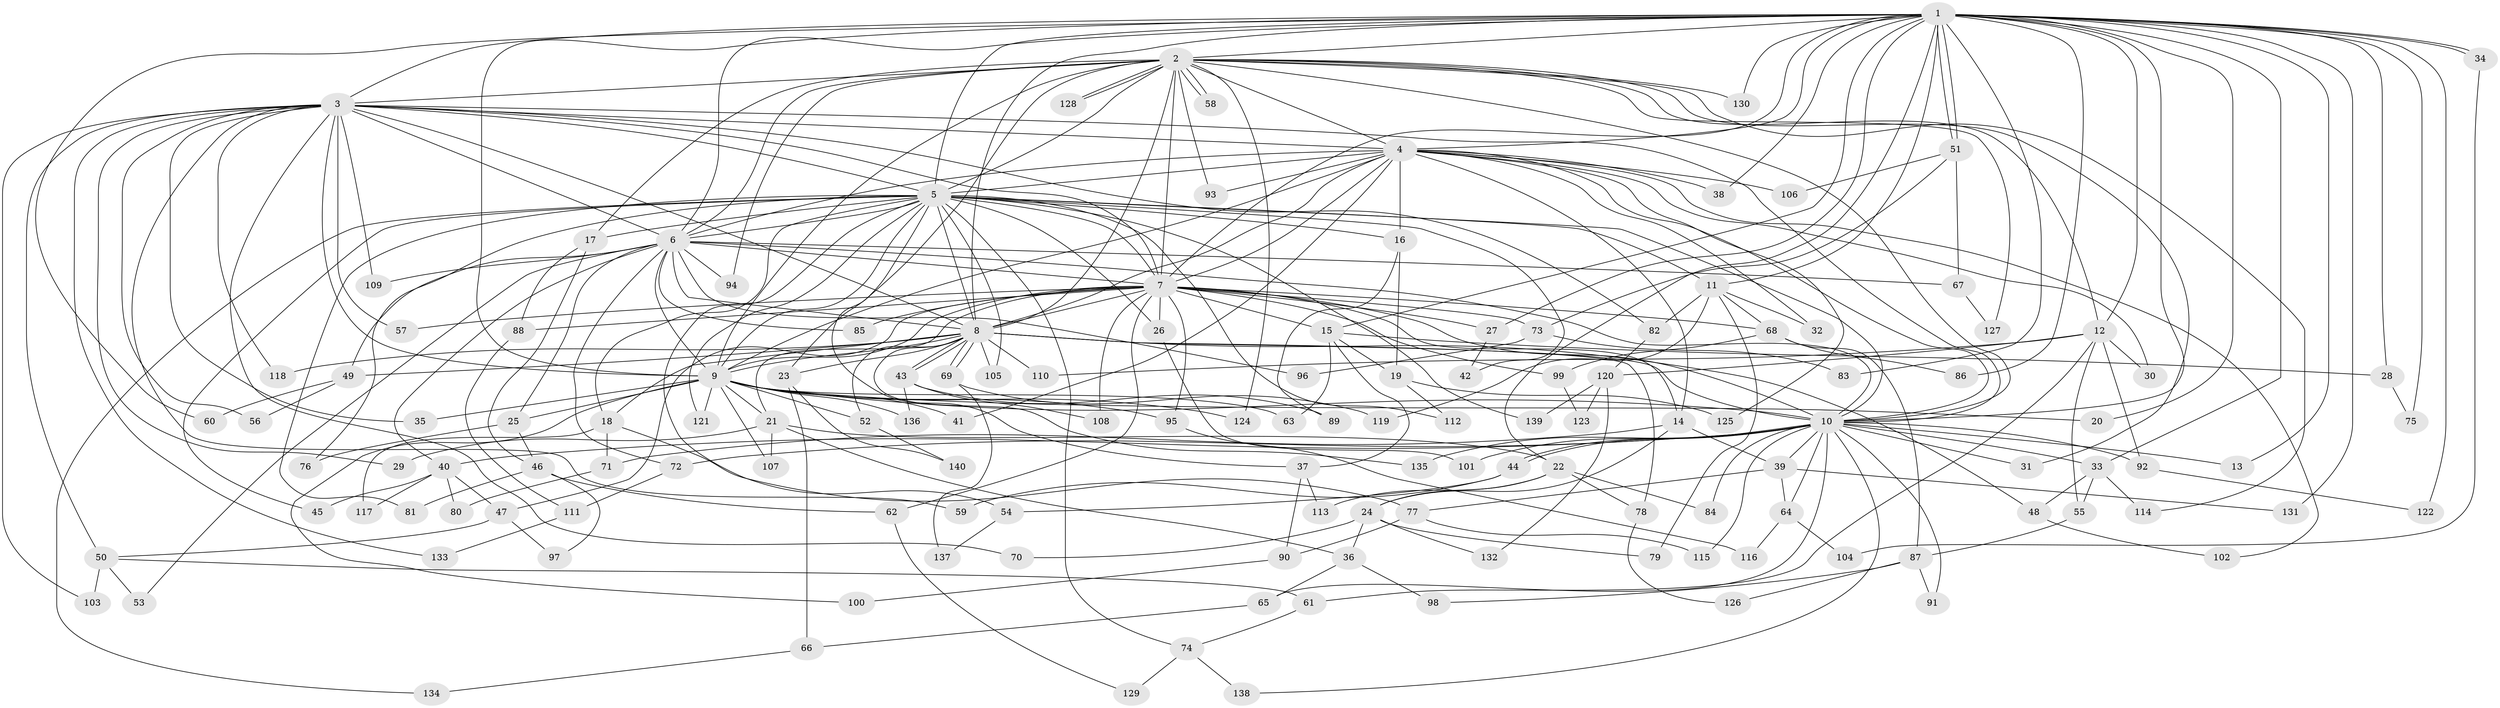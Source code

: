 // coarse degree distribution, {33: 0.011764705882352941, 25: 0.011764705882352941, 5: 0.1411764705882353, 2: 0.27058823529411763, 19: 0.023529411764705882, 7: 0.011764705882352941, 17: 0.023529411764705882, 3: 0.23529411764705882, 6: 0.047058823529411764, 1: 0.023529411764705882, 4: 0.15294117647058825, 23: 0.011764705882352941, 8: 0.011764705882352941, 18: 0.023529411764705882}
// Generated by graph-tools (version 1.1) at 2025/36/03/04/25 23:36:27]
// undirected, 140 vertices, 305 edges
graph export_dot {
  node [color=gray90,style=filled];
  1;
  2;
  3;
  4;
  5;
  6;
  7;
  8;
  9;
  10;
  11;
  12;
  13;
  14;
  15;
  16;
  17;
  18;
  19;
  20;
  21;
  22;
  23;
  24;
  25;
  26;
  27;
  28;
  29;
  30;
  31;
  32;
  33;
  34;
  35;
  36;
  37;
  38;
  39;
  40;
  41;
  42;
  43;
  44;
  45;
  46;
  47;
  48;
  49;
  50;
  51;
  52;
  53;
  54;
  55;
  56;
  57;
  58;
  59;
  60;
  61;
  62;
  63;
  64;
  65;
  66;
  67;
  68;
  69;
  70;
  71;
  72;
  73;
  74;
  75;
  76;
  77;
  78;
  79;
  80;
  81;
  82;
  83;
  84;
  85;
  86;
  87;
  88;
  89;
  90;
  91;
  92;
  93;
  94;
  95;
  96;
  97;
  98;
  99;
  100;
  101;
  102;
  103;
  104;
  105;
  106;
  107;
  108;
  109;
  110;
  111;
  112;
  113;
  114;
  115;
  116;
  117;
  118;
  119;
  120;
  121;
  122;
  123;
  124;
  125;
  126;
  127;
  128;
  129;
  130;
  131;
  132;
  133;
  134;
  135;
  136;
  137;
  138;
  139;
  140;
  1 -- 2;
  1 -- 3;
  1 -- 4;
  1 -- 5;
  1 -- 6;
  1 -- 7;
  1 -- 8;
  1 -- 9;
  1 -- 10;
  1 -- 11;
  1 -- 12;
  1 -- 13;
  1 -- 15;
  1 -- 20;
  1 -- 22;
  1 -- 27;
  1 -- 28;
  1 -- 33;
  1 -- 34;
  1 -- 34;
  1 -- 38;
  1 -- 51;
  1 -- 51;
  1 -- 60;
  1 -- 75;
  1 -- 83;
  1 -- 86;
  1 -- 122;
  1 -- 130;
  1 -- 131;
  2 -- 3;
  2 -- 4;
  2 -- 5;
  2 -- 6;
  2 -- 7;
  2 -- 8;
  2 -- 9;
  2 -- 10;
  2 -- 12;
  2 -- 17;
  2 -- 23;
  2 -- 31;
  2 -- 58;
  2 -- 58;
  2 -- 93;
  2 -- 94;
  2 -- 114;
  2 -- 124;
  2 -- 127;
  2 -- 128;
  2 -- 128;
  2 -- 130;
  3 -- 4;
  3 -- 5;
  3 -- 6;
  3 -- 7;
  3 -- 8;
  3 -- 9;
  3 -- 10;
  3 -- 29;
  3 -- 35;
  3 -- 50;
  3 -- 56;
  3 -- 57;
  3 -- 59;
  3 -- 70;
  3 -- 82;
  3 -- 103;
  3 -- 109;
  3 -- 118;
  3 -- 133;
  4 -- 5;
  4 -- 6;
  4 -- 7;
  4 -- 8;
  4 -- 9;
  4 -- 10;
  4 -- 14;
  4 -- 16;
  4 -- 30;
  4 -- 32;
  4 -- 38;
  4 -- 41;
  4 -- 93;
  4 -- 102;
  4 -- 106;
  4 -- 125;
  5 -- 6;
  5 -- 7;
  5 -- 8;
  5 -- 9;
  5 -- 10;
  5 -- 11;
  5 -- 16;
  5 -- 17;
  5 -- 18;
  5 -- 26;
  5 -- 37;
  5 -- 42;
  5 -- 45;
  5 -- 54;
  5 -- 74;
  5 -- 76;
  5 -- 81;
  5 -- 105;
  5 -- 112;
  5 -- 121;
  5 -- 134;
  5 -- 139;
  6 -- 7;
  6 -- 8;
  6 -- 9;
  6 -- 10;
  6 -- 25;
  6 -- 40;
  6 -- 49;
  6 -- 53;
  6 -- 67;
  6 -- 72;
  6 -- 85;
  6 -- 94;
  6 -- 96;
  6 -- 109;
  7 -- 8;
  7 -- 9;
  7 -- 10;
  7 -- 14;
  7 -- 15;
  7 -- 21;
  7 -- 26;
  7 -- 27;
  7 -- 47;
  7 -- 57;
  7 -- 62;
  7 -- 68;
  7 -- 73;
  7 -- 85;
  7 -- 88;
  7 -- 95;
  7 -- 99;
  7 -- 108;
  8 -- 9;
  8 -- 10;
  8 -- 18;
  8 -- 23;
  8 -- 43;
  8 -- 43;
  8 -- 48;
  8 -- 49;
  8 -- 52;
  8 -- 69;
  8 -- 69;
  8 -- 78;
  8 -- 105;
  8 -- 110;
  8 -- 118;
  8 -- 135;
  9 -- 10;
  9 -- 20;
  9 -- 21;
  9 -- 25;
  9 -- 35;
  9 -- 41;
  9 -- 52;
  9 -- 63;
  9 -- 95;
  9 -- 100;
  9 -- 107;
  9 -- 121;
  9 -- 124;
  9 -- 136;
  10 -- 13;
  10 -- 31;
  10 -- 33;
  10 -- 39;
  10 -- 40;
  10 -- 44;
  10 -- 44;
  10 -- 64;
  10 -- 65;
  10 -- 72;
  10 -- 84;
  10 -- 91;
  10 -- 92;
  10 -- 101;
  10 -- 115;
  10 -- 135;
  10 -- 138;
  11 -- 32;
  11 -- 68;
  11 -- 79;
  11 -- 82;
  11 -- 119;
  12 -- 30;
  12 -- 55;
  12 -- 61;
  12 -- 92;
  12 -- 110;
  12 -- 120;
  14 -- 24;
  14 -- 39;
  14 -- 71;
  15 -- 19;
  15 -- 28;
  15 -- 37;
  15 -- 63;
  16 -- 19;
  16 -- 89;
  17 -- 46;
  17 -- 88;
  18 -- 71;
  18 -- 77;
  18 -- 117;
  19 -- 112;
  19 -- 125;
  21 -- 22;
  21 -- 29;
  21 -- 36;
  21 -- 107;
  22 -- 24;
  22 -- 78;
  22 -- 84;
  22 -- 113;
  23 -- 66;
  23 -- 140;
  24 -- 36;
  24 -- 70;
  24 -- 79;
  24 -- 132;
  25 -- 46;
  25 -- 76;
  26 -- 101;
  27 -- 42;
  28 -- 75;
  33 -- 48;
  33 -- 55;
  33 -- 114;
  34 -- 104;
  36 -- 65;
  36 -- 98;
  37 -- 90;
  37 -- 113;
  39 -- 64;
  39 -- 77;
  39 -- 131;
  40 -- 45;
  40 -- 47;
  40 -- 80;
  40 -- 117;
  43 -- 89;
  43 -- 108;
  43 -- 136;
  44 -- 54;
  44 -- 59;
  46 -- 62;
  46 -- 81;
  46 -- 97;
  47 -- 50;
  47 -- 97;
  48 -- 102;
  49 -- 56;
  49 -- 60;
  50 -- 53;
  50 -- 61;
  50 -- 103;
  51 -- 67;
  51 -- 73;
  51 -- 106;
  52 -- 140;
  54 -- 137;
  55 -- 87;
  61 -- 74;
  62 -- 129;
  64 -- 104;
  64 -- 116;
  65 -- 66;
  66 -- 134;
  67 -- 127;
  68 -- 86;
  68 -- 87;
  68 -- 99;
  69 -- 119;
  69 -- 137;
  71 -- 80;
  72 -- 111;
  73 -- 83;
  73 -- 96;
  74 -- 129;
  74 -- 138;
  77 -- 90;
  77 -- 115;
  78 -- 126;
  82 -- 120;
  87 -- 91;
  87 -- 98;
  87 -- 126;
  88 -- 111;
  90 -- 100;
  92 -- 122;
  95 -- 116;
  99 -- 123;
  111 -- 133;
  120 -- 123;
  120 -- 132;
  120 -- 139;
}
